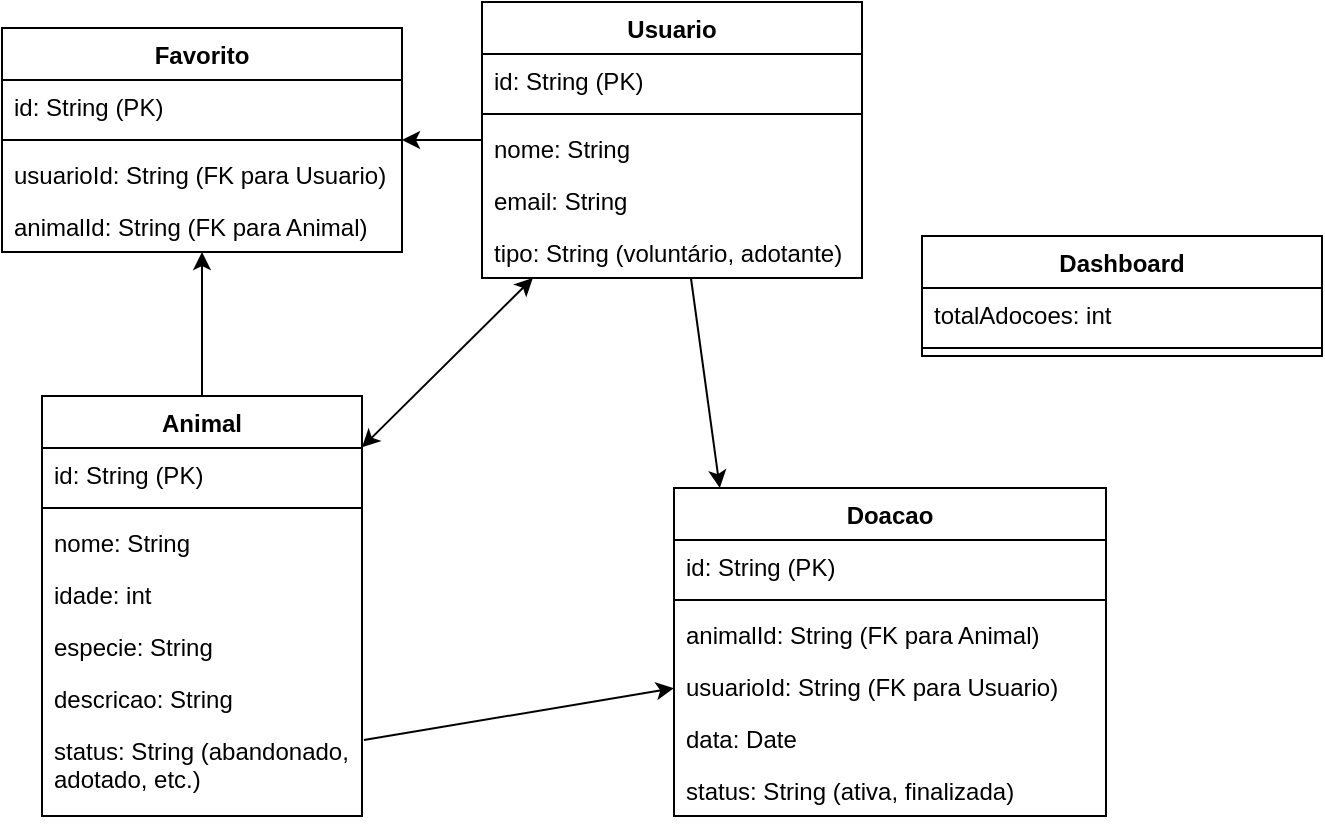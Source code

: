 <mxfile version="24.7.17">
  <diagram id="C5RBs43oDa-KdzZeNtuy" name="Page-1">
    <mxGraphModel dx="1280" dy="860" grid="0" gridSize="10" guides="1" tooltips="1" connect="1" arrows="1" fold="1" page="0" pageScale="1" pageWidth="827" pageHeight="1169" math="0" shadow="0">
      <root>
        <mxCell id="WIyWlLk6GJQsqaUBKTNV-0" />
        <mxCell id="WIyWlLk6GJQsqaUBKTNV-1" parent="WIyWlLk6GJQsqaUBKTNV-0" />
        <mxCell id="Y8si5NV4zjF76tb6o9NC-4" value="Animal" style="swimlane;fontStyle=1;align=center;verticalAlign=top;childLayout=stackLayout;horizontal=1;startSize=26;horizontalStack=0;resizeParent=1;resizeParentMax=0;resizeLast=0;collapsible=1;marginBottom=0;whiteSpace=wrap;html=1;" parent="WIyWlLk6GJQsqaUBKTNV-1" vertex="1">
          <mxGeometry x="-10" y="190" width="160" height="210" as="geometry">
            <mxRectangle x="330" y="300" width="100" height="30" as="alternateBounds" />
          </mxGeometry>
        </mxCell>
        <mxCell id="Y8si5NV4zjF76tb6o9NC-5" value="id: String (PK)" style="text;strokeColor=none;fillColor=none;align=left;verticalAlign=top;spacingLeft=4;spacingRight=4;overflow=hidden;rotatable=0;points=[[0,0.5],[1,0.5]];portConstraint=eastwest;whiteSpace=wrap;html=1;" parent="Y8si5NV4zjF76tb6o9NC-4" vertex="1">
          <mxGeometry y="26" width="160" height="26" as="geometry" />
        </mxCell>
        <mxCell id="Y8si5NV4zjF76tb6o9NC-6" value="" style="line;strokeWidth=1;fillColor=none;align=left;verticalAlign=middle;spacingTop=-1;spacingLeft=3;spacingRight=3;rotatable=0;labelPosition=right;points=[];portConstraint=eastwest;strokeColor=inherit;" parent="Y8si5NV4zjF76tb6o9NC-4" vertex="1">
          <mxGeometry y="52" width="160" height="8" as="geometry" />
        </mxCell>
        <mxCell id="Y8si5NV4zjF76tb6o9NC-7" value="nome: String" style="text;strokeColor=none;fillColor=none;align=left;verticalAlign=top;spacingLeft=4;spacingRight=4;overflow=hidden;rotatable=0;points=[[0,0.5],[1,0.5]];portConstraint=eastwest;whiteSpace=wrap;html=1;" parent="Y8si5NV4zjF76tb6o9NC-4" vertex="1">
          <mxGeometry y="60" width="160" height="26" as="geometry" />
        </mxCell>
        <mxCell id="Y8si5NV4zjF76tb6o9NC-8" value="idade: int" style="text;strokeColor=none;fillColor=none;align=left;verticalAlign=top;spacingLeft=4;spacingRight=4;overflow=hidden;rotatable=0;points=[[0,0.5],[1,0.5]];portConstraint=eastwest;whiteSpace=wrap;html=1;" parent="Y8si5NV4zjF76tb6o9NC-4" vertex="1">
          <mxGeometry y="86" width="160" height="26" as="geometry" />
        </mxCell>
        <mxCell id="Y8si5NV4zjF76tb6o9NC-9" value="especie: String" style="text;strokeColor=none;fillColor=none;align=left;verticalAlign=top;spacingLeft=4;spacingRight=4;overflow=hidden;rotatable=0;points=[[0,0.5],[1,0.5]];portConstraint=eastwest;whiteSpace=wrap;html=1;" parent="Y8si5NV4zjF76tb6o9NC-4" vertex="1">
          <mxGeometry y="112" width="160" height="26" as="geometry" />
        </mxCell>
        <mxCell id="Y8si5NV4zjF76tb6o9NC-10" value="descricao: String" style="text;strokeColor=none;fillColor=none;align=left;verticalAlign=top;spacingLeft=4;spacingRight=4;overflow=hidden;rotatable=0;points=[[0,0.5],[1,0.5]];portConstraint=eastwest;whiteSpace=wrap;html=1;" parent="Y8si5NV4zjF76tb6o9NC-4" vertex="1">
          <mxGeometry y="138" width="160" height="26" as="geometry" />
        </mxCell>
        <mxCell id="Y8si5NV4zjF76tb6o9NC-11" value="status: String (abandonado, adotado, etc.)" style="text;strokeColor=none;fillColor=none;align=left;verticalAlign=top;spacingLeft=4;spacingRight=4;overflow=hidden;rotatable=0;points=[[0,0.5],[1,0.5]];portConstraint=eastwest;whiteSpace=wrap;html=1;" parent="Y8si5NV4zjF76tb6o9NC-4" vertex="1">
          <mxGeometry y="164" width="160" height="46" as="geometry" />
        </mxCell>
        <mxCell id="Y8si5NV4zjF76tb6o9NC-14" value="Doacao" style="swimlane;fontStyle=1;align=center;verticalAlign=top;childLayout=stackLayout;horizontal=1;startSize=26;horizontalStack=0;resizeParent=1;resizeParentMax=0;resizeLast=0;collapsible=1;marginBottom=0;whiteSpace=wrap;html=1;" parent="WIyWlLk6GJQsqaUBKTNV-1" vertex="1">
          <mxGeometry x="306" y="236" width="216" height="164" as="geometry">
            <mxRectangle x="330" y="300" width="100" height="30" as="alternateBounds" />
          </mxGeometry>
        </mxCell>
        <mxCell id="Y8si5NV4zjF76tb6o9NC-15" value="id: String (PK)" style="text;strokeColor=none;fillColor=none;align=left;verticalAlign=top;spacingLeft=4;spacingRight=4;overflow=hidden;rotatable=0;points=[[0,0.5],[1,0.5]];portConstraint=eastwest;whiteSpace=wrap;html=1;" parent="Y8si5NV4zjF76tb6o9NC-14" vertex="1">
          <mxGeometry y="26" width="216" height="26" as="geometry" />
        </mxCell>
        <mxCell id="Y8si5NV4zjF76tb6o9NC-16" value="" style="line;strokeWidth=1;fillColor=none;align=left;verticalAlign=middle;spacingTop=-1;spacingLeft=3;spacingRight=3;rotatable=0;labelPosition=right;points=[];portConstraint=eastwest;strokeColor=inherit;" parent="Y8si5NV4zjF76tb6o9NC-14" vertex="1">
          <mxGeometry y="52" width="216" height="8" as="geometry" />
        </mxCell>
        <mxCell id="Y8si5NV4zjF76tb6o9NC-17" value="animalId: String (FK para Animal)" style="text;strokeColor=none;fillColor=none;align=left;verticalAlign=top;spacingLeft=4;spacingRight=4;overflow=hidden;rotatable=0;points=[[0,0.5],[1,0.5]];portConstraint=eastwest;whiteSpace=wrap;html=1;" parent="Y8si5NV4zjF76tb6o9NC-14" vertex="1">
          <mxGeometry y="60" width="216" height="26" as="geometry" />
        </mxCell>
        <mxCell id="Y8si5NV4zjF76tb6o9NC-18" value="usuarioId: String (FK para Usuario)" style="text;strokeColor=none;fillColor=none;align=left;verticalAlign=top;spacingLeft=4;spacingRight=4;overflow=hidden;rotatable=0;points=[[0,0.5],[1,0.5]];portConstraint=eastwest;whiteSpace=wrap;html=1;" parent="Y8si5NV4zjF76tb6o9NC-14" vertex="1">
          <mxGeometry y="86" width="216" height="26" as="geometry" />
        </mxCell>
        <mxCell id="Y8si5NV4zjF76tb6o9NC-19" value="data: Date" style="text;strokeColor=none;fillColor=none;align=left;verticalAlign=top;spacingLeft=4;spacingRight=4;overflow=hidden;rotatable=0;points=[[0,0.5],[1,0.5]];portConstraint=eastwest;whiteSpace=wrap;html=1;" parent="Y8si5NV4zjF76tb6o9NC-14" vertex="1">
          <mxGeometry y="112" width="216" height="26" as="geometry" />
        </mxCell>
        <mxCell id="Y8si5NV4zjF76tb6o9NC-20" value="status: String (ativa, finalizada)" style="text;strokeColor=none;fillColor=none;align=left;verticalAlign=top;spacingLeft=4;spacingRight=4;overflow=hidden;rotatable=0;points=[[0,0.5],[1,0.5]];portConstraint=eastwest;whiteSpace=wrap;html=1;" parent="Y8si5NV4zjF76tb6o9NC-14" vertex="1">
          <mxGeometry y="138" width="216" height="26" as="geometry" />
        </mxCell>
        <mxCell id="Y8si5NV4zjF76tb6o9NC-22" value="Usuario" style="swimlane;fontStyle=1;align=center;verticalAlign=top;childLayout=stackLayout;horizontal=1;startSize=26;horizontalStack=0;resizeParent=1;resizeParentMax=0;resizeLast=0;collapsible=1;marginBottom=0;whiteSpace=wrap;html=1;" parent="WIyWlLk6GJQsqaUBKTNV-1" vertex="1">
          <mxGeometry x="210" y="-7" width="190" height="138" as="geometry">
            <mxRectangle x="330" y="300" width="100" height="30" as="alternateBounds" />
          </mxGeometry>
        </mxCell>
        <mxCell id="Y8si5NV4zjF76tb6o9NC-23" value="id: String (PK)" style="text;strokeColor=none;fillColor=none;align=left;verticalAlign=top;spacingLeft=4;spacingRight=4;overflow=hidden;rotatable=0;points=[[0,0.5],[1,0.5]];portConstraint=eastwest;whiteSpace=wrap;html=1;" parent="Y8si5NV4zjF76tb6o9NC-22" vertex="1">
          <mxGeometry y="26" width="190" height="26" as="geometry" />
        </mxCell>
        <mxCell id="Y8si5NV4zjF76tb6o9NC-24" value="" style="line;strokeWidth=1;fillColor=none;align=left;verticalAlign=middle;spacingTop=-1;spacingLeft=3;spacingRight=3;rotatable=0;labelPosition=right;points=[];portConstraint=eastwest;strokeColor=inherit;" parent="Y8si5NV4zjF76tb6o9NC-22" vertex="1">
          <mxGeometry y="52" width="190" height="8" as="geometry" />
        </mxCell>
        <mxCell id="Y8si5NV4zjF76tb6o9NC-25" value="nome: String" style="text;strokeColor=none;fillColor=none;align=left;verticalAlign=top;spacingLeft=4;spacingRight=4;overflow=hidden;rotatable=0;points=[[0,0.5],[1,0.5]];portConstraint=eastwest;whiteSpace=wrap;html=1;" parent="Y8si5NV4zjF76tb6o9NC-22" vertex="1">
          <mxGeometry y="60" width="190" height="26" as="geometry" />
        </mxCell>
        <mxCell id="Y8si5NV4zjF76tb6o9NC-26" value="email: String" style="text;strokeColor=none;fillColor=none;align=left;verticalAlign=top;spacingLeft=4;spacingRight=4;overflow=hidden;rotatable=0;points=[[0,0.5],[1,0.5]];portConstraint=eastwest;whiteSpace=wrap;html=1;" parent="Y8si5NV4zjF76tb6o9NC-22" vertex="1">
          <mxGeometry y="86" width="190" height="26" as="geometry" />
        </mxCell>
        <mxCell id="Y8si5NV4zjF76tb6o9NC-27" value="tipo: String (voluntário, adotante)" style="text;strokeColor=none;fillColor=none;align=left;verticalAlign=top;spacingLeft=4;spacingRight=4;overflow=hidden;rotatable=0;points=[[0,0.5],[1,0.5]];portConstraint=eastwest;whiteSpace=wrap;html=1;" parent="Y8si5NV4zjF76tb6o9NC-22" vertex="1">
          <mxGeometry y="112" width="190" height="26" as="geometry" />
        </mxCell>
        <mxCell id="Y8si5NV4zjF76tb6o9NC-30" value="Favorito" style="swimlane;fontStyle=1;align=center;verticalAlign=top;childLayout=stackLayout;horizontal=1;startSize=26;horizontalStack=0;resizeParent=1;resizeParentMax=0;resizeLast=0;collapsible=1;marginBottom=0;whiteSpace=wrap;html=1;" parent="WIyWlLk6GJQsqaUBKTNV-1" vertex="1">
          <mxGeometry x="-30" y="6" width="200" height="112" as="geometry">
            <mxRectangle x="330" y="300" width="100" height="30" as="alternateBounds" />
          </mxGeometry>
        </mxCell>
        <mxCell id="Y8si5NV4zjF76tb6o9NC-31" value="id: String (PK)" style="text;strokeColor=none;fillColor=none;align=left;verticalAlign=top;spacingLeft=4;spacingRight=4;overflow=hidden;rotatable=0;points=[[0,0.5],[1,0.5]];portConstraint=eastwest;whiteSpace=wrap;html=1;" parent="Y8si5NV4zjF76tb6o9NC-30" vertex="1">
          <mxGeometry y="26" width="200" height="26" as="geometry" />
        </mxCell>
        <mxCell id="Y8si5NV4zjF76tb6o9NC-32" value="" style="line;strokeWidth=1;fillColor=none;align=left;verticalAlign=middle;spacingTop=-1;spacingLeft=3;spacingRight=3;rotatable=0;labelPosition=right;points=[];portConstraint=eastwest;strokeColor=inherit;" parent="Y8si5NV4zjF76tb6o9NC-30" vertex="1">
          <mxGeometry y="52" width="200" height="8" as="geometry" />
        </mxCell>
        <mxCell id="Y8si5NV4zjF76tb6o9NC-33" value="usuarioId: String (FK para Usuario)" style="text;strokeColor=none;fillColor=none;align=left;verticalAlign=top;spacingLeft=4;spacingRight=4;overflow=hidden;rotatable=0;points=[[0,0.5],[1,0.5]];portConstraint=eastwest;whiteSpace=wrap;html=1;" parent="Y8si5NV4zjF76tb6o9NC-30" vertex="1">
          <mxGeometry y="60" width="200" height="26" as="geometry" />
        </mxCell>
        <mxCell id="Y8si5NV4zjF76tb6o9NC-34" value="animalId: String (FK para Animal)" style="text;strokeColor=none;fillColor=none;align=left;verticalAlign=top;spacingLeft=4;spacingRight=4;overflow=hidden;rotatable=0;points=[[0,0.5],[1,0.5]];portConstraint=eastwest;whiteSpace=wrap;html=1;" parent="Y8si5NV4zjF76tb6o9NC-30" vertex="1">
          <mxGeometry y="86" width="200" height="26" as="geometry" />
        </mxCell>
        <mxCell id="Y8si5NV4zjF76tb6o9NC-38" value="Dashboard" style="swimlane;fontStyle=1;align=center;verticalAlign=top;childLayout=stackLayout;horizontal=1;startSize=26;horizontalStack=0;resizeParent=1;resizeParentMax=0;resizeLast=0;collapsible=1;marginBottom=0;whiteSpace=wrap;html=1;" parent="WIyWlLk6GJQsqaUBKTNV-1" vertex="1">
          <mxGeometry x="430" y="110" width="200" height="60" as="geometry">
            <mxRectangle x="330" y="300" width="100" height="30" as="alternateBounds" />
          </mxGeometry>
        </mxCell>
        <mxCell id="Y8si5NV4zjF76tb6o9NC-39" value="totalAdocoes: int" style="text;strokeColor=none;fillColor=none;align=left;verticalAlign=top;spacingLeft=4;spacingRight=4;overflow=hidden;rotatable=0;points=[[0,0.5],[1,0.5]];portConstraint=eastwest;whiteSpace=wrap;html=1;" parent="Y8si5NV4zjF76tb6o9NC-38" vertex="1">
          <mxGeometry y="26" width="200" height="26" as="geometry" />
        </mxCell>
        <mxCell id="Y8si5NV4zjF76tb6o9NC-40" value="" style="line;strokeWidth=1;fillColor=none;align=left;verticalAlign=middle;spacingTop=-1;spacingLeft=3;spacingRight=3;rotatable=0;labelPosition=right;points=[];portConstraint=eastwest;strokeColor=inherit;" parent="Y8si5NV4zjF76tb6o9NC-38" vertex="1">
          <mxGeometry y="52" width="200" height="8" as="geometry" />
        </mxCell>
        <mxCell id="IyVFTvOBZt6IJPXIclXZ-6" value="" style="endArrow=classic;html=1;rounded=0;exitX=1.006;exitY=0.174;exitDx=0;exitDy=0;exitPerimeter=0;" edge="1" parent="WIyWlLk6GJQsqaUBKTNV-1" source="Y8si5NV4zjF76tb6o9NC-11" target="Y8si5NV4zjF76tb6o9NC-14">
          <mxGeometry width="50" height="50" relative="1" as="geometry">
            <mxPoint x="240" y="90" as="sourcePoint" />
            <mxPoint x="290" y="40" as="targetPoint" />
          </mxGeometry>
        </mxCell>
        <mxCell id="IyVFTvOBZt6IJPXIclXZ-7" value="" style="endArrow=classic;html=1;rounded=0;entryX=0.106;entryY=0;entryDx=0;entryDy=0;entryPerimeter=0;" edge="1" parent="WIyWlLk6GJQsqaUBKTNV-1" source="Y8si5NV4zjF76tb6o9NC-22" target="Y8si5NV4zjF76tb6o9NC-14">
          <mxGeometry width="50" height="50" relative="1" as="geometry">
            <mxPoint x="410" y="340" as="sourcePoint" />
            <mxPoint x="460" y="290" as="targetPoint" />
          </mxGeometry>
        </mxCell>
        <mxCell id="IyVFTvOBZt6IJPXIclXZ-9" value="" style="endArrow=classic;html=1;rounded=0;" edge="1" parent="WIyWlLk6GJQsqaUBKTNV-1" source="Y8si5NV4zjF76tb6o9NC-22" target="Y8si5NV4zjF76tb6o9NC-30">
          <mxGeometry width="50" height="50" relative="1" as="geometry">
            <mxPoint x="410" y="230" as="sourcePoint" />
            <mxPoint x="460" y="180" as="targetPoint" />
          </mxGeometry>
        </mxCell>
        <mxCell id="IyVFTvOBZt6IJPXIclXZ-10" value="" style="endArrow=classic;html=1;rounded=0;" edge="1" parent="WIyWlLk6GJQsqaUBKTNV-1" source="Y8si5NV4zjF76tb6o9NC-4" target="Y8si5NV4zjF76tb6o9NC-30">
          <mxGeometry width="50" height="50" relative="1" as="geometry">
            <mxPoint x="410" y="230" as="sourcePoint" />
            <mxPoint x="460" y="180" as="targetPoint" />
          </mxGeometry>
        </mxCell>
        <mxCell id="IyVFTvOBZt6IJPXIclXZ-11" value="" style="endArrow=classic;startArrow=classic;html=1;rounded=0;" edge="1" parent="WIyWlLk6GJQsqaUBKTNV-1" source="Y8si5NV4zjF76tb6o9NC-4" target="Y8si5NV4zjF76tb6o9NC-22">
          <mxGeometry width="50" height="50" relative="1" as="geometry">
            <mxPoint x="190" y="210" as="sourcePoint" />
            <mxPoint x="240" y="160" as="targetPoint" />
          </mxGeometry>
        </mxCell>
      </root>
    </mxGraphModel>
  </diagram>
</mxfile>
